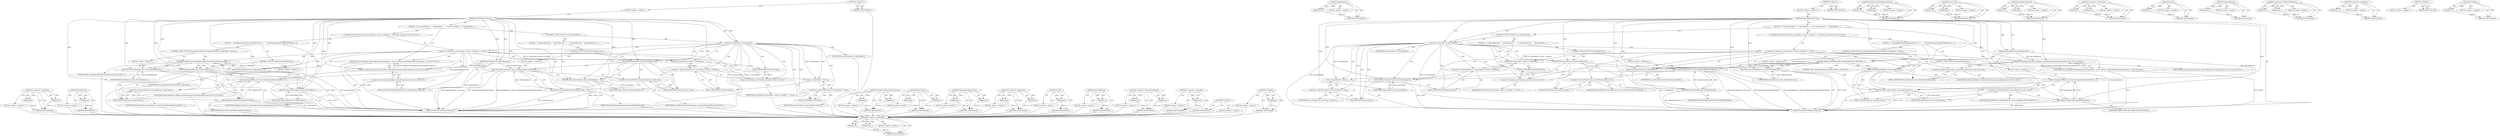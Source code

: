 digraph "visibility" {
vulnerable_103 [label=<(METHOD,&lt;operator&gt;.notEquals)>];
vulnerable_104 [label=<(PARAM,p1)>];
vulnerable_105 [label=<(PARAM,p2)>];
vulnerable_106 [label=<(BLOCK,&lt;empty&gt;,&lt;empty&gt;)>];
vulnerable_107 [label=<(METHOD_RETURN,ANY)>];
vulnerable_126 [label=<(METHOD,getAttribute)>];
vulnerable_127 [label=<(PARAM,p1)>];
vulnerable_128 [label=<(BLOCK,&lt;empty&gt;,&lt;empty&gt;)>];
vulnerable_129 [label=<(METHOD_RETURN,ANY)>];
vulnerable_6 [label=<(METHOD,&lt;global&gt;)<SUB>1</SUB>>];
vulnerable_7 [label=<(BLOCK,&lt;empty&gt;,&lt;empty&gt;)<SUB>1</SUB>>];
vulnerable_8 [label=<(METHOD,defaultObjectInclusion)<SUB>1</SUB>>];
vulnerable_9 [label=<(PARAM,IgnoredReasons* ignoredReasons)<SUB>2</SUB>>];
vulnerable_10 [label=<(BLOCK,{

  if (!m_layoutObject) {
    if (ignoredReas...,{

  if (!m_layoutObject) {
    if (ignoredReas...)<SUB>2</SUB>>];
vulnerable_11 [label=<(CONTROL_STRUCTURE,IF,if (!m_layoutObject))<SUB>4</SUB>>];
vulnerable_12 [label=<(&lt;operator&gt;.logicalNot,!m_layoutObject)<SUB>4</SUB>>];
vulnerable_13 [label=<(IDENTIFIER,m_layoutObject,!m_layoutObject)<SUB>4</SUB>>];
vulnerable_14 [label=<(BLOCK,{
    if (ignoredReasons)
      ignoredReasons-...,{
    if (ignoredReasons)
      ignoredReasons-...)<SUB>4</SUB>>];
vulnerable_15 [label=<(CONTROL_STRUCTURE,IF,if (ignoredReasons))<SUB>5</SUB>>];
vulnerable_16 [label=<(IDENTIFIER,ignoredReasons,if (ignoredReasons))<SUB>5</SUB>>];
vulnerable_17 [label=<(BLOCK,&lt;empty&gt;,&lt;empty&gt;)<SUB>6</SUB>>];
vulnerable_18 [label=<(push_back,ignoredReasons-&gt;push_back(IgnoredReason(AXNotRe...)<SUB>6</SUB>>];
vulnerable_19 [label=<(&lt;operator&gt;.indirectFieldAccess,ignoredReasons-&gt;push_back)<SUB>6</SUB>>];
vulnerable_20 [label=<(IDENTIFIER,ignoredReasons,ignoredReasons-&gt;push_back(IgnoredReason(AXNotRe...)<SUB>6</SUB>>];
vulnerable_21 [label=<(FIELD_IDENTIFIER,push_back,push_back)<SUB>6</SUB>>];
vulnerable_22 [label=<(IgnoredReason,IgnoredReason(AXNotRendered))<SUB>6</SUB>>];
vulnerable_23 [label=<(IDENTIFIER,AXNotRendered,IgnoredReason(AXNotRendered))<SUB>6</SUB>>];
vulnerable_24 [label=<(RETURN,return IgnoreObject;,return IgnoreObject;)<SUB>7</SUB>>];
vulnerable_25 [label=<(IDENTIFIER,IgnoreObject,return IgnoreObject;)<SUB>7</SUB>>];
vulnerable_26 [label="<(CONTROL_STRUCTURE,IF,if (m_layoutObject-&gt;style()-&gt;visibility() != EVisibility::kVisible))<SUB>10</SUB>>"];
vulnerable_27 [label=<(&lt;operator&gt;.notEquals,m_layoutObject-&gt;style()-&gt;visibility() != EVisib...)<SUB>10</SUB>>];
vulnerable_28 [label=<(visibility,m_layoutObject-&gt;style()-&gt;visibility())<SUB>10</SUB>>];
vulnerable_29 [label=<(&lt;operator&gt;.indirectFieldAccess,m_layoutObject-&gt;style()-&gt;visibility)<SUB>10</SUB>>];
vulnerable_30 [label=<(style,m_layoutObject-&gt;style())<SUB>10</SUB>>];
vulnerable_31 [label=<(&lt;operator&gt;.indirectFieldAccess,m_layoutObject-&gt;style)<SUB>10</SUB>>];
vulnerable_32 [label=<(IDENTIFIER,m_layoutObject,m_layoutObject-&gt;style())<SUB>10</SUB>>];
vulnerable_33 [label=<(FIELD_IDENTIFIER,style,style)<SUB>10</SUB>>];
vulnerable_34 [label=<(FIELD_IDENTIFIER,visibility,visibility)<SUB>10</SUB>>];
vulnerable_35 [label="<(&lt;operator&gt;.fieldAccess,EVisibility::kVisible)<SUB>10</SUB>>"];
vulnerable_36 [label=<(IDENTIFIER,EVisibility,m_layoutObject-&gt;style()-&gt;visibility() != EVisib...)<SUB>10</SUB>>];
vulnerable_37 [label=<(FIELD_IDENTIFIER,kVisible,kVisible)<SUB>10</SUB>>];
vulnerable_38 [label=<(BLOCK,{
    if (equalIgnoringCase(getAttribute(aria_h...,{
    if (equalIgnoringCase(getAttribute(aria_h...)<SUB>10</SUB>>];
vulnerable_39 [label=<(CONTROL_STRUCTURE,IF,if (equalIgnoringCase(getAttribute(aria_hiddenAttr), &quot;false&quot;)))<SUB>11</SUB>>];
vulnerable_40 [label=<(equalIgnoringCase,equalIgnoringCase(getAttribute(aria_hiddenAttr)...)<SUB>11</SUB>>];
vulnerable_41 [label=<(getAttribute,getAttribute(aria_hiddenAttr))<SUB>11</SUB>>];
vulnerable_42 [label=<(IDENTIFIER,aria_hiddenAttr,getAttribute(aria_hiddenAttr))<SUB>11</SUB>>];
vulnerable_43 [label=<(LITERAL,&quot;false&quot;,equalIgnoringCase(getAttribute(aria_hiddenAttr)...)<SUB>11</SUB>>];
vulnerable_44 [label=<(BLOCK,&lt;empty&gt;,&lt;empty&gt;)<SUB>12</SUB>>];
vulnerable_45 [label=<(RETURN,return DefaultBehavior;,return DefaultBehavior;)<SUB>12</SUB>>];
vulnerable_46 [label=<(IDENTIFIER,DefaultBehavior,return DefaultBehavior;)<SUB>12</SUB>>];
vulnerable_47 [label=<(CONTROL_STRUCTURE,IF,if (ignoredReasons))<SUB>14</SUB>>];
vulnerable_48 [label=<(IDENTIFIER,ignoredReasons,if (ignoredReasons))<SUB>14</SUB>>];
vulnerable_49 [label=<(BLOCK,&lt;empty&gt;,&lt;empty&gt;)<SUB>15</SUB>>];
vulnerable_50 [label=<(push_back,ignoredReasons-&gt;push_back(IgnoredReason(AXNotVi...)<SUB>15</SUB>>];
vulnerable_51 [label=<(&lt;operator&gt;.indirectFieldAccess,ignoredReasons-&gt;push_back)<SUB>15</SUB>>];
vulnerable_52 [label=<(IDENTIFIER,ignoredReasons,ignoredReasons-&gt;push_back(IgnoredReason(AXNotVi...)<SUB>15</SUB>>];
vulnerable_53 [label=<(FIELD_IDENTIFIER,push_back,push_back)<SUB>15</SUB>>];
vulnerable_54 [label=<(IgnoredReason,IgnoredReason(AXNotVisible))<SUB>15</SUB>>];
vulnerable_55 [label=<(IDENTIFIER,AXNotVisible,IgnoredReason(AXNotVisible))<SUB>15</SUB>>];
vulnerable_56 [label=<(RETURN,return IgnoreObject;,return IgnoreObject;)<SUB>16</SUB>>];
vulnerable_57 [label=<(IDENTIFIER,IgnoreObject,return IgnoreObject;)<SUB>16</SUB>>];
vulnerable_58 [label="<(RETURN,return AXObject::defaultObjectInclusion(ignored...,return AXObject::defaultObjectInclusion(ignored...)<SUB>19</SUB>>"];
vulnerable_59 [label="<(AXObject.defaultObjectInclusion,AXObject::defaultObjectInclusion(ignoredReasons))<SUB>19</SUB>>"];
vulnerable_60 [label="<(&lt;operator&gt;.fieldAccess,AXObject::defaultObjectInclusion)<SUB>19</SUB>>"];
vulnerable_61 [label="<(IDENTIFIER,AXObject,AXObject::defaultObjectInclusion(ignoredReasons))<SUB>19</SUB>>"];
vulnerable_62 [label=<(FIELD_IDENTIFIER,defaultObjectInclusion,defaultObjectInclusion)<SUB>19</SUB>>];
vulnerable_63 [label="<(IDENTIFIER,ignoredReasons,AXObject::defaultObjectInclusion(ignoredReasons))<SUB>19</SUB>>"];
vulnerable_64 [label=<(METHOD_RETURN,AXObjectInclusion)<SUB>1</SUB>>];
vulnerable_66 [label=<(METHOD_RETURN,ANY)<SUB>1</SUB>>];
vulnerable_130 [label=<(METHOD,AXObject.defaultObjectInclusion)>];
vulnerable_131 [label=<(PARAM,p1)>];
vulnerable_132 [label=<(PARAM,p2)>];
vulnerable_133 [label=<(BLOCK,&lt;empty&gt;,&lt;empty&gt;)>];
vulnerable_134 [label=<(METHOD_RETURN,ANY)>];
vulnerable_89 [label=<(METHOD,push_back)>];
vulnerable_90 [label=<(PARAM,p1)>];
vulnerable_91 [label=<(PARAM,p2)>];
vulnerable_92 [label=<(BLOCK,&lt;empty&gt;,&lt;empty&gt;)>];
vulnerable_93 [label=<(METHOD_RETURN,ANY)>];
vulnerable_121 [label=<(METHOD,equalIgnoringCase)>];
vulnerable_122 [label=<(PARAM,p1)>];
vulnerable_123 [label=<(PARAM,p2)>];
vulnerable_124 [label=<(BLOCK,&lt;empty&gt;,&lt;empty&gt;)>];
vulnerable_125 [label=<(METHOD_RETURN,ANY)>];
vulnerable_116 [label=<(METHOD,&lt;operator&gt;.fieldAccess)>];
vulnerable_117 [label=<(PARAM,p1)>];
vulnerable_118 [label=<(PARAM,p2)>];
vulnerable_119 [label=<(BLOCK,&lt;empty&gt;,&lt;empty&gt;)>];
vulnerable_120 [label=<(METHOD_RETURN,ANY)>];
vulnerable_112 [label=<(METHOD,style)>];
vulnerable_113 [label=<(PARAM,p1)>];
vulnerable_114 [label=<(BLOCK,&lt;empty&gt;,&lt;empty&gt;)>];
vulnerable_115 [label=<(METHOD_RETURN,ANY)>];
vulnerable_99 [label=<(METHOD,IgnoredReason)>];
vulnerable_100 [label=<(PARAM,p1)>];
vulnerable_101 [label=<(BLOCK,&lt;empty&gt;,&lt;empty&gt;)>];
vulnerable_102 [label=<(METHOD_RETURN,ANY)>];
vulnerable_94 [label=<(METHOD,&lt;operator&gt;.indirectFieldAccess)>];
vulnerable_95 [label=<(PARAM,p1)>];
vulnerable_96 [label=<(PARAM,p2)>];
vulnerable_97 [label=<(BLOCK,&lt;empty&gt;,&lt;empty&gt;)>];
vulnerable_98 [label=<(METHOD_RETURN,ANY)>];
vulnerable_85 [label=<(METHOD,&lt;operator&gt;.logicalNot)>];
vulnerable_86 [label=<(PARAM,p1)>];
vulnerable_87 [label=<(BLOCK,&lt;empty&gt;,&lt;empty&gt;)>];
vulnerable_88 [label=<(METHOD_RETURN,ANY)>];
vulnerable_79 [label=<(METHOD,&lt;global&gt;)<SUB>1</SUB>>];
vulnerable_80 [label=<(BLOCK,&lt;empty&gt;,&lt;empty&gt;)>];
vulnerable_81 [label=<(METHOD_RETURN,ANY)>];
vulnerable_108 [label=<(METHOD,visibility)>];
vulnerable_109 [label=<(PARAM,p1)>];
vulnerable_110 [label=<(BLOCK,&lt;empty&gt;,&lt;empty&gt;)>];
vulnerable_111 [label=<(METHOD_RETURN,ANY)>];
fixed_103 [label=<(METHOD,&lt;operator&gt;.notEquals)>];
fixed_104 [label=<(PARAM,p1)>];
fixed_105 [label=<(PARAM,p2)>];
fixed_106 [label=<(BLOCK,&lt;empty&gt;,&lt;empty&gt;)>];
fixed_107 [label=<(METHOD_RETURN,ANY)>];
fixed_126 [label=<(METHOD,getAttribute)>];
fixed_127 [label=<(PARAM,p1)>];
fixed_128 [label=<(BLOCK,&lt;empty&gt;,&lt;empty&gt;)>];
fixed_129 [label=<(METHOD_RETURN,ANY)>];
fixed_6 [label=<(METHOD,&lt;global&gt;)<SUB>1</SUB>>];
fixed_7 [label=<(BLOCK,&lt;empty&gt;,&lt;empty&gt;)<SUB>1</SUB>>];
fixed_8 [label=<(METHOD,defaultObjectInclusion)<SUB>1</SUB>>];
fixed_9 [label=<(PARAM,IgnoredReasons* ignoredReasons)<SUB>2</SUB>>];
fixed_10 [label=<(BLOCK,{

  if (!m_layoutObject) {
    if (ignoredReas...,{

  if (!m_layoutObject) {
    if (ignoredReas...)<SUB>2</SUB>>];
fixed_11 [label=<(CONTROL_STRUCTURE,IF,if (!m_layoutObject))<SUB>4</SUB>>];
fixed_12 [label=<(&lt;operator&gt;.logicalNot,!m_layoutObject)<SUB>4</SUB>>];
fixed_13 [label=<(IDENTIFIER,m_layoutObject,!m_layoutObject)<SUB>4</SUB>>];
fixed_14 [label=<(BLOCK,{
    if (ignoredReasons)
      ignoredReasons-...,{
    if (ignoredReasons)
      ignoredReasons-...)<SUB>4</SUB>>];
fixed_15 [label=<(CONTROL_STRUCTURE,IF,if (ignoredReasons))<SUB>5</SUB>>];
fixed_16 [label=<(IDENTIFIER,ignoredReasons,if (ignoredReasons))<SUB>5</SUB>>];
fixed_17 [label=<(BLOCK,&lt;empty&gt;,&lt;empty&gt;)<SUB>6</SUB>>];
fixed_18 [label=<(push_back,ignoredReasons-&gt;push_back(IgnoredReason(AXNotRe...)<SUB>6</SUB>>];
fixed_19 [label=<(&lt;operator&gt;.indirectFieldAccess,ignoredReasons-&gt;push_back)<SUB>6</SUB>>];
fixed_20 [label=<(IDENTIFIER,ignoredReasons,ignoredReasons-&gt;push_back(IgnoredReason(AXNotRe...)<SUB>6</SUB>>];
fixed_21 [label=<(FIELD_IDENTIFIER,push_back,push_back)<SUB>6</SUB>>];
fixed_22 [label=<(IgnoredReason,IgnoredReason(AXNotRendered))<SUB>6</SUB>>];
fixed_23 [label=<(IDENTIFIER,AXNotRendered,IgnoredReason(AXNotRendered))<SUB>6</SUB>>];
fixed_24 [label=<(RETURN,return IgnoreObject;,return IgnoreObject;)<SUB>7</SUB>>];
fixed_25 [label=<(IDENTIFIER,IgnoreObject,return IgnoreObject;)<SUB>7</SUB>>];
fixed_26 [label="<(CONTROL_STRUCTURE,IF,if (m_layoutObject-&gt;style()-&gt;visibility() != EVisibility::kVisible))<SUB>10</SUB>>"];
fixed_27 [label=<(&lt;operator&gt;.notEquals,m_layoutObject-&gt;style()-&gt;visibility() != EVisib...)<SUB>10</SUB>>];
fixed_28 [label=<(visibility,m_layoutObject-&gt;style()-&gt;visibility())<SUB>10</SUB>>];
fixed_29 [label=<(&lt;operator&gt;.indirectFieldAccess,m_layoutObject-&gt;style()-&gt;visibility)<SUB>10</SUB>>];
fixed_30 [label=<(style,m_layoutObject-&gt;style())<SUB>10</SUB>>];
fixed_31 [label=<(&lt;operator&gt;.indirectFieldAccess,m_layoutObject-&gt;style)<SUB>10</SUB>>];
fixed_32 [label=<(IDENTIFIER,m_layoutObject,m_layoutObject-&gt;style())<SUB>10</SUB>>];
fixed_33 [label=<(FIELD_IDENTIFIER,style,style)<SUB>10</SUB>>];
fixed_34 [label=<(FIELD_IDENTIFIER,visibility,visibility)<SUB>10</SUB>>];
fixed_35 [label="<(&lt;operator&gt;.fieldAccess,EVisibility::kVisible)<SUB>10</SUB>>"];
fixed_36 [label=<(IDENTIFIER,EVisibility,m_layoutObject-&gt;style()-&gt;visibility() != EVisib...)<SUB>10</SUB>>];
fixed_37 [label=<(FIELD_IDENTIFIER,kVisible,kVisible)<SUB>10</SUB>>];
fixed_38 [label=<(BLOCK,{
    if (equalIgnoringASCIICase(getAttribute(a...,{
    if (equalIgnoringASCIICase(getAttribute(a...)<SUB>10</SUB>>];
fixed_39 [label=<(CONTROL_STRUCTURE,IF,if (equalIgnoringASCIICase(getAttribute(aria_hiddenAttr), &quot;false&quot;)))<SUB>11</SUB>>];
fixed_40 [label=<(equalIgnoringASCIICase,equalIgnoringASCIICase(getAttribute(aria_hidden...)<SUB>11</SUB>>];
fixed_41 [label=<(getAttribute,getAttribute(aria_hiddenAttr))<SUB>11</SUB>>];
fixed_42 [label=<(IDENTIFIER,aria_hiddenAttr,getAttribute(aria_hiddenAttr))<SUB>11</SUB>>];
fixed_43 [label=<(LITERAL,&quot;false&quot;,equalIgnoringASCIICase(getAttribute(aria_hidden...)<SUB>11</SUB>>];
fixed_44 [label=<(BLOCK,&lt;empty&gt;,&lt;empty&gt;)<SUB>12</SUB>>];
fixed_45 [label=<(RETURN,return DefaultBehavior;,return DefaultBehavior;)<SUB>12</SUB>>];
fixed_46 [label=<(IDENTIFIER,DefaultBehavior,return DefaultBehavior;)<SUB>12</SUB>>];
fixed_47 [label=<(CONTROL_STRUCTURE,IF,if (ignoredReasons))<SUB>14</SUB>>];
fixed_48 [label=<(IDENTIFIER,ignoredReasons,if (ignoredReasons))<SUB>14</SUB>>];
fixed_49 [label=<(BLOCK,&lt;empty&gt;,&lt;empty&gt;)<SUB>15</SUB>>];
fixed_50 [label=<(push_back,ignoredReasons-&gt;push_back(IgnoredReason(AXNotVi...)<SUB>15</SUB>>];
fixed_51 [label=<(&lt;operator&gt;.indirectFieldAccess,ignoredReasons-&gt;push_back)<SUB>15</SUB>>];
fixed_52 [label=<(IDENTIFIER,ignoredReasons,ignoredReasons-&gt;push_back(IgnoredReason(AXNotVi...)<SUB>15</SUB>>];
fixed_53 [label=<(FIELD_IDENTIFIER,push_back,push_back)<SUB>15</SUB>>];
fixed_54 [label=<(IgnoredReason,IgnoredReason(AXNotVisible))<SUB>15</SUB>>];
fixed_55 [label=<(IDENTIFIER,AXNotVisible,IgnoredReason(AXNotVisible))<SUB>15</SUB>>];
fixed_56 [label=<(RETURN,return IgnoreObject;,return IgnoreObject;)<SUB>16</SUB>>];
fixed_57 [label=<(IDENTIFIER,IgnoreObject,return IgnoreObject;)<SUB>16</SUB>>];
fixed_58 [label="<(RETURN,return AXObject::defaultObjectInclusion(ignored...,return AXObject::defaultObjectInclusion(ignored...)<SUB>19</SUB>>"];
fixed_59 [label="<(AXObject.defaultObjectInclusion,AXObject::defaultObjectInclusion(ignoredReasons))<SUB>19</SUB>>"];
fixed_60 [label="<(&lt;operator&gt;.fieldAccess,AXObject::defaultObjectInclusion)<SUB>19</SUB>>"];
fixed_61 [label="<(IDENTIFIER,AXObject,AXObject::defaultObjectInclusion(ignoredReasons))<SUB>19</SUB>>"];
fixed_62 [label=<(FIELD_IDENTIFIER,defaultObjectInclusion,defaultObjectInclusion)<SUB>19</SUB>>];
fixed_63 [label="<(IDENTIFIER,ignoredReasons,AXObject::defaultObjectInclusion(ignoredReasons))<SUB>19</SUB>>"];
fixed_64 [label=<(METHOD_RETURN,AXObjectInclusion)<SUB>1</SUB>>];
fixed_66 [label=<(METHOD_RETURN,ANY)<SUB>1</SUB>>];
fixed_130 [label=<(METHOD,AXObject.defaultObjectInclusion)>];
fixed_131 [label=<(PARAM,p1)>];
fixed_132 [label=<(PARAM,p2)>];
fixed_133 [label=<(BLOCK,&lt;empty&gt;,&lt;empty&gt;)>];
fixed_134 [label=<(METHOD_RETURN,ANY)>];
fixed_89 [label=<(METHOD,push_back)>];
fixed_90 [label=<(PARAM,p1)>];
fixed_91 [label=<(PARAM,p2)>];
fixed_92 [label=<(BLOCK,&lt;empty&gt;,&lt;empty&gt;)>];
fixed_93 [label=<(METHOD_RETURN,ANY)>];
fixed_121 [label=<(METHOD,equalIgnoringASCIICase)>];
fixed_122 [label=<(PARAM,p1)>];
fixed_123 [label=<(PARAM,p2)>];
fixed_124 [label=<(BLOCK,&lt;empty&gt;,&lt;empty&gt;)>];
fixed_125 [label=<(METHOD_RETURN,ANY)>];
fixed_116 [label=<(METHOD,&lt;operator&gt;.fieldAccess)>];
fixed_117 [label=<(PARAM,p1)>];
fixed_118 [label=<(PARAM,p2)>];
fixed_119 [label=<(BLOCK,&lt;empty&gt;,&lt;empty&gt;)>];
fixed_120 [label=<(METHOD_RETURN,ANY)>];
fixed_112 [label=<(METHOD,style)>];
fixed_113 [label=<(PARAM,p1)>];
fixed_114 [label=<(BLOCK,&lt;empty&gt;,&lt;empty&gt;)>];
fixed_115 [label=<(METHOD_RETURN,ANY)>];
fixed_99 [label=<(METHOD,IgnoredReason)>];
fixed_100 [label=<(PARAM,p1)>];
fixed_101 [label=<(BLOCK,&lt;empty&gt;,&lt;empty&gt;)>];
fixed_102 [label=<(METHOD_RETURN,ANY)>];
fixed_94 [label=<(METHOD,&lt;operator&gt;.indirectFieldAccess)>];
fixed_95 [label=<(PARAM,p1)>];
fixed_96 [label=<(PARAM,p2)>];
fixed_97 [label=<(BLOCK,&lt;empty&gt;,&lt;empty&gt;)>];
fixed_98 [label=<(METHOD_RETURN,ANY)>];
fixed_85 [label=<(METHOD,&lt;operator&gt;.logicalNot)>];
fixed_86 [label=<(PARAM,p1)>];
fixed_87 [label=<(BLOCK,&lt;empty&gt;,&lt;empty&gt;)>];
fixed_88 [label=<(METHOD_RETURN,ANY)>];
fixed_79 [label=<(METHOD,&lt;global&gt;)<SUB>1</SUB>>];
fixed_80 [label=<(BLOCK,&lt;empty&gt;,&lt;empty&gt;)>];
fixed_81 [label=<(METHOD_RETURN,ANY)>];
fixed_108 [label=<(METHOD,visibility)>];
fixed_109 [label=<(PARAM,p1)>];
fixed_110 [label=<(BLOCK,&lt;empty&gt;,&lt;empty&gt;)>];
fixed_111 [label=<(METHOD_RETURN,ANY)>];
vulnerable_103 -> vulnerable_104  [key=0, label="AST: "];
vulnerable_103 -> vulnerable_104  [key=1, label="DDG: "];
vulnerable_103 -> vulnerable_106  [key=0, label="AST: "];
vulnerable_103 -> vulnerable_105  [key=0, label="AST: "];
vulnerable_103 -> vulnerable_105  [key=1, label="DDG: "];
vulnerable_103 -> vulnerable_107  [key=0, label="AST: "];
vulnerable_103 -> vulnerable_107  [key=1, label="CFG: "];
vulnerable_104 -> vulnerable_107  [key=0, label="DDG: p1"];
vulnerable_105 -> vulnerable_107  [key=0, label="DDG: p2"];
vulnerable_126 -> vulnerable_127  [key=0, label="AST: "];
vulnerable_126 -> vulnerable_127  [key=1, label="DDG: "];
vulnerable_126 -> vulnerable_128  [key=0, label="AST: "];
vulnerable_126 -> vulnerable_129  [key=0, label="AST: "];
vulnerable_126 -> vulnerable_129  [key=1, label="CFG: "];
vulnerable_127 -> vulnerable_129  [key=0, label="DDG: p1"];
vulnerable_6 -> vulnerable_7  [key=0, label="AST: "];
vulnerable_6 -> vulnerable_66  [key=0, label="AST: "];
vulnerable_6 -> vulnerable_66  [key=1, label="CFG: "];
vulnerable_7 -> vulnerable_8  [key=0, label="AST: "];
vulnerable_8 -> vulnerable_9  [key=0, label="AST: "];
vulnerable_8 -> vulnerable_9  [key=1, label="DDG: "];
vulnerable_8 -> vulnerable_10  [key=0, label="AST: "];
vulnerable_8 -> vulnerable_64  [key=0, label="AST: "];
vulnerable_8 -> vulnerable_12  [key=0, label="CFG: "];
vulnerable_8 -> vulnerable_12  [key=1, label="DDG: "];
vulnerable_8 -> vulnerable_24  [key=0, label="DDG: "];
vulnerable_8 -> vulnerable_56  [key=0, label="DDG: "];
vulnerable_8 -> vulnerable_59  [key=0, label="DDG: "];
vulnerable_8 -> vulnerable_16  [key=0, label="DDG: "];
vulnerable_8 -> vulnerable_25  [key=0, label="DDG: "];
vulnerable_8 -> vulnerable_48  [key=0, label="DDG: "];
vulnerable_8 -> vulnerable_57  [key=0, label="DDG: "];
vulnerable_8 -> vulnerable_40  [key=0, label="DDG: "];
vulnerable_8 -> vulnerable_45  [key=0, label="DDG: "];
vulnerable_8 -> vulnerable_41  [key=0, label="DDG: "];
vulnerable_8 -> vulnerable_46  [key=0, label="DDG: "];
vulnerable_8 -> vulnerable_22  [key=0, label="DDG: "];
vulnerable_8 -> vulnerable_54  [key=0, label="DDG: "];
vulnerable_9 -> vulnerable_64  [key=0, label="DDG: ignoredReasons"];
vulnerable_9 -> vulnerable_59  [key=0, label="DDG: ignoredReasons"];
vulnerable_9 -> vulnerable_18  [key=0, label="DDG: ignoredReasons"];
vulnerable_9 -> vulnerable_50  [key=0, label="DDG: ignoredReasons"];
vulnerable_10 -> vulnerable_11  [key=0, label="AST: "];
vulnerable_10 -> vulnerable_26  [key=0, label="AST: "];
vulnerable_10 -> vulnerable_58  [key=0, label="AST: "];
vulnerable_11 -> vulnerable_12  [key=0, label="AST: "];
vulnerable_11 -> vulnerable_14  [key=0, label="AST: "];
vulnerable_12 -> vulnerable_13  [key=0, label="AST: "];
vulnerable_12 -> vulnerable_16  [key=0, label="CFG: "];
vulnerable_12 -> vulnerable_16  [key=1, label="CDG: "];
vulnerable_12 -> vulnerable_33  [key=0, label="CFG: "];
vulnerable_12 -> vulnerable_33  [key=1, label="CDG: "];
vulnerable_12 -> vulnerable_64  [key=0, label="DDG: m_layoutObject"];
vulnerable_12 -> vulnerable_64  [key=1, label="DDG: !m_layoutObject"];
vulnerable_12 -> vulnerable_30  [key=0, label="DDG: m_layoutObject"];
vulnerable_12 -> vulnerable_30  [key=1, label="CDG: "];
vulnerable_12 -> vulnerable_24  [key=0, label="CDG: "];
vulnerable_12 -> vulnerable_34  [key=0, label="CDG: "];
vulnerable_12 -> vulnerable_28  [key=0, label="CDG: "];
vulnerable_12 -> vulnerable_37  [key=0, label="CDG: "];
vulnerable_12 -> vulnerable_27  [key=0, label="CDG: "];
vulnerable_12 -> vulnerable_29  [key=0, label="CDG: "];
vulnerable_12 -> vulnerable_35  [key=0, label="CDG: "];
vulnerable_12 -> vulnerable_31  [key=0, label="CDG: "];
vulnerable_14 -> vulnerable_15  [key=0, label="AST: "];
vulnerable_14 -> vulnerable_24  [key=0, label="AST: "];
vulnerable_15 -> vulnerable_16  [key=0, label="AST: "];
vulnerable_15 -> vulnerable_17  [key=0, label="AST: "];
vulnerable_16 -> vulnerable_21  [key=0, label="CFG: "];
vulnerable_16 -> vulnerable_21  [key=1, label="CDG: "];
vulnerable_16 -> vulnerable_24  [key=0, label="CFG: "];
vulnerable_16 -> vulnerable_19  [key=0, label="CDG: "];
vulnerable_16 -> vulnerable_22  [key=0, label="CDG: "];
vulnerable_16 -> vulnerable_18  [key=0, label="CDG: "];
vulnerable_17 -> vulnerable_18  [key=0, label="AST: "];
vulnerable_18 -> vulnerable_19  [key=0, label="AST: "];
vulnerable_18 -> vulnerable_22  [key=0, label="AST: "];
vulnerable_18 -> vulnerable_24  [key=0, label="CFG: "];
vulnerable_18 -> vulnerable_64  [key=0, label="DDG: ignoredReasons-&gt;push_back"];
vulnerable_18 -> vulnerable_64  [key=1, label="DDG: IgnoredReason(AXNotRendered)"];
vulnerable_18 -> vulnerable_64  [key=2, label="DDG: ignoredReasons-&gt;push_back(IgnoredReason(AXNotRendered))"];
vulnerable_19 -> vulnerable_20  [key=0, label="AST: "];
vulnerable_19 -> vulnerable_21  [key=0, label="AST: "];
vulnerable_19 -> vulnerable_22  [key=0, label="CFG: "];
vulnerable_21 -> vulnerable_19  [key=0, label="CFG: "];
vulnerable_22 -> vulnerable_23  [key=0, label="AST: "];
vulnerable_22 -> vulnerable_18  [key=0, label="CFG: "];
vulnerable_22 -> vulnerable_18  [key=1, label="DDG: AXNotRendered"];
vulnerable_22 -> vulnerable_64  [key=0, label="DDG: AXNotRendered"];
vulnerable_24 -> vulnerable_25  [key=0, label="AST: "];
vulnerable_24 -> vulnerable_64  [key=0, label="CFG: "];
vulnerable_24 -> vulnerable_64  [key=1, label="DDG: &lt;RET&gt;"];
vulnerable_25 -> vulnerable_24  [key=0, label="DDG: IgnoreObject"];
vulnerable_26 -> vulnerable_27  [key=0, label="AST: "];
vulnerable_26 -> vulnerable_38  [key=0, label="AST: "];
vulnerable_27 -> vulnerable_28  [key=0, label="AST: "];
vulnerable_27 -> vulnerable_35  [key=0, label="AST: "];
vulnerable_27 -> vulnerable_41  [key=0, label="CFG: "];
vulnerable_27 -> vulnerable_41  [key=1, label="CDG: "];
vulnerable_27 -> vulnerable_62  [key=0, label="CFG: "];
vulnerable_27 -> vulnerable_62  [key=1, label="CDG: "];
vulnerable_27 -> vulnerable_58  [key=0, label="CDG: "];
vulnerable_27 -> vulnerable_60  [key=0, label="CDG: "];
vulnerable_27 -> vulnerable_40  [key=0, label="CDG: "];
vulnerable_27 -> vulnerable_59  [key=0, label="CDG: "];
vulnerable_28 -> vulnerable_29  [key=0, label="AST: "];
vulnerable_28 -> vulnerable_37  [key=0, label="CFG: "];
vulnerable_28 -> vulnerable_27  [key=0, label="DDG: m_layoutObject-&gt;style()-&gt;visibility"];
vulnerable_29 -> vulnerable_30  [key=0, label="AST: "];
vulnerable_29 -> vulnerable_34  [key=0, label="AST: "];
vulnerable_29 -> vulnerable_28  [key=0, label="CFG: "];
vulnerable_30 -> vulnerable_31  [key=0, label="AST: "];
vulnerable_30 -> vulnerable_34  [key=0, label="CFG: "];
vulnerable_31 -> vulnerable_32  [key=0, label="AST: "];
vulnerable_31 -> vulnerable_33  [key=0, label="AST: "];
vulnerable_31 -> vulnerable_30  [key=0, label="CFG: "];
vulnerable_33 -> vulnerable_31  [key=0, label="CFG: "];
vulnerable_34 -> vulnerable_29  [key=0, label="CFG: "];
vulnerable_35 -> vulnerable_36  [key=0, label="AST: "];
vulnerable_35 -> vulnerable_37  [key=0, label="AST: "];
vulnerable_35 -> vulnerable_27  [key=0, label="CFG: "];
vulnerable_37 -> vulnerable_35  [key=0, label="CFG: "];
vulnerable_38 -> vulnerable_39  [key=0, label="AST: "];
vulnerable_38 -> vulnerable_47  [key=0, label="AST: "];
vulnerable_38 -> vulnerable_56  [key=0, label="AST: "];
vulnerable_39 -> vulnerable_40  [key=0, label="AST: "];
vulnerable_39 -> vulnerable_44  [key=0, label="AST: "];
vulnerable_40 -> vulnerable_41  [key=0, label="AST: "];
vulnerable_40 -> vulnerable_43  [key=0, label="AST: "];
vulnerable_40 -> vulnerable_48  [key=0, label="CFG: "];
vulnerable_40 -> vulnerable_48  [key=1, label="CDG: "];
vulnerable_40 -> vulnerable_45  [key=0, label="CFG: "];
vulnerable_40 -> vulnerable_45  [key=1, label="CDG: "];
vulnerable_40 -> vulnerable_56  [key=0, label="CDG: "];
vulnerable_41 -> vulnerable_42  [key=0, label="AST: "];
vulnerable_41 -> vulnerable_40  [key=0, label="CFG: "];
vulnerable_41 -> vulnerable_40  [key=1, label="DDG: aria_hiddenAttr"];
vulnerable_41 -> vulnerable_64  [key=0, label="DDG: aria_hiddenAttr"];
vulnerable_44 -> vulnerable_45  [key=0, label="AST: "];
vulnerable_45 -> vulnerable_46  [key=0, label="AST: "];
vulnerable_45 -> vulnerable_64  [key=0, label="CFG: "];
vulnerable_45 -> vulnerable_64  [key=1, label="DDG: &lt;RET&gt;"];
vulnerable_46 -> vulnerable_45  [key=0, label="DDG: DefaultBehavior"];
vulnerable_47 -> vulnerable_48  [key=0, label="AST: "];
vulnerable_47 -> vulnerable_49  [key=0, label="AST: "];
vulnerable_48 -> vulnerable_53  [key=0, label="CFG: "];
vulnerable_48 -> vulnerable_53  [key=1, label="CDG: "];
vulnerable_48 -> vulnerable_56  [key=0, label="CFG: "];
vulnerable_48 -> vulnerable_51  [key=0, label="CDG: "];
vulnerable_48 -> vulnerable_50  [key=0, label="CDG: "];
vulnerable_48 -> vulnerable_54  [key=0, label="CDG: "];
vulnerable_49 -> vulnerable_50  [key=0, label="AST: "];
vulnerable_50 -> vulnerable_51  [key=0, label="AST: "];
vulnerable_50 -> vulnerable_54  [key=0, label="AST: "];
vulnerable_50 -> vulnerable_56  [key=0, label="CFG: "];
vulnerable_51 -> vulnerable_52  [key=0, label="AST: "];
vulnerable_51 -> vulnerable_53  [key=0, label="AST: "];
vulnerable_51 -> vulnerable_54  [key=0, label="CFG: "];
vulnerable_53 -> vulnerable_51  [key=0, label="CFG: "];
vulnerable_54 -> vulnerable_55  [key=0, label="AST: "];
vulnerable_54 -> vulnerable_50  [key=0, label="CFG: "];
vulnerable_54 -> vulnerable_50  [key=1, label="DDG: AXNotVisible"];
vulnerable_54 -> vulnerable_64  [key=0, label="DDG: AXNotVisible"];
vulnerable_56 -> vulnerable_57  [key=0, label="AST: "];
vulnerable_56 -> vulnerable_64  [key=0, label="CFG: "];
vulnerable_56 -> vulnerable_64  [key=1, label="DDG: &lt;RET&gt;"];
vulnerable_57 -> vulnerable_56  [key=0, label="DDG: IgnoreObject"];
vulnerable_58 -> vulnerable_59  [key=0, label="AST: "];
vulnerable_58 -> vulnerable_64  [key=0, label="CFG: "];
vulnerable_58 -> vulnerable_64  [key=1, label="DDG: &lt;RET&gt;"];
vulnerable_59 -> vulnerable_60  [key=0, label="AST: "];
vulnerable_59 -> vulnerable_63  [key=0, label="AST: "];
vulnerable_59 -> vulnerable_58  [key=0, label="CFG: "];
vulnerable_59 -> vulnerable_58  [key=1, label="DDG: AXObject::defaultObjectInclusion(ignoredReasons)"];
vulnerable_60 -> vulnerable_61  [key=0, label="AST: "];
vulnerable_60 -> vulnerable_62  [key=0, label="AST: "];
vulnerable_60 -> vulnerable_59  [key=0, label="CFG: "];
vulnerable_62 -> vulnerable_60  [key=0, label="CFG: "];
vulnerable_130 -> vulnerable_131  [key=0, label="AST: "];
vulnerable_130 -> vulnerable_131  [key=1, label="DDG: "];
vulnerable_130 -> vulnerable_133  [key=0, label="AST: "];
vulnerable_130 -> vulnerable_132  [key=0, label="AST: "];
vulnerable_130 -> vulnerable_132  [key=1, label="DDG: "];
vulnerable_130 -> vulnerable_134  [key=0, label="AST: "];
vulnerable_130 -> vulnerable_134  [key=1, label="CFG: "];
vulnerable_131 -> vulnerable_134  [key=0, label="DDG: p1"];
vulnerable_132 -> vulnerable_134  [key=0, label="DDG: p2"];
vulnerable_89 -> vulnerable_90  [key=0, label="AST: "];
vulnerable_89 -> vulnerable_90  [key=1, label="DDG: "];
vulnerable_89 -> vulnerable_92  [key=0, label="AST: "];
vulnerable_89 -> vulnerable_91  [key=0, label="AST: "];
vulnerable_89 -> vulnerable_91  [key=1, label="DDG: "];
vulnerable_89 -> vulnerable_93  [key=0, label="AST: "];
vulnerable_89 -> vulnerable_93  [key=1, label="CFG: "];
vulnerable_90 -> vulnerable_93  [key=0, label="DDG: p1"];
vulnerable_91 -> vulnerable_93  [key=0, label="DDG: p2"];
vulnerable_121 -> vulnerable_122  [key=0, label="AST: "];
vulnerable_121 -> vulnerable_122  [key=1, label="DDG: "];
vulnerable_121 -> vulnerable_124  [key=0, label="AST: "];
vulnerable_121 -> vulnerable_123  [key=0, label="AST: "];
vulnerable_121 -> vulnerable_123  [key=1, label="DDG: "];
vulnerable_121 -> vulnerable_125  [key=0, label="AST: "];
vulnerable_121 -> vulnerable_125  [key=1, label="CFG: "];
vulnerable_122 -> vulnerable_125  [key=0, label="DDG: p1"];
vulnerable_123 -> vulnerable_125  [key=0, label="DDG: p2"];
vulnerable_116 -> vulnerable_117  [key=0, label="AST: "];
vulnerable_116 -> vulnerable_117  [key=1, label="DDG: "];
vulnerable_116 -> vulnerable_119  [key=0, label="AST: "];
vulnerable_116 -> vulnerable_118  [key=0, label="AST: "];
vulnerable_116 -> vulnerable_118  [key=1, label="DDG: "];
vulnerable_116 -> vulnerable_120  [key=0, label="AST: "];
vulnerable_116 -> vulnerable_120  [key=1, label="CFG: "];
vulnerable_117 -> vulnerable_120  [key=0, label="DDG: p1"];
vulnerable_118 -> vulnerable_120  [key=0, label="DDG: p2"];
vulnerable_112 -> vulnerable_113  [key=0, label="AST: "];
vulnerable_112 -> vulnerable_113  [key=1, label="DDG: "];
vulnerable_112 -> vulnerable_114  [key=0, label="AST: "];
vulnerable_112 -> vulnerable_115  [key=0, label="AST: "];
vulnerable_112 -> vulnerable_115  [key=1, label="CFG: "];
vulnerable_113 -> vulnerable_115  [key=0, label="DDG: p1"];
vulnerable_99 -> vulnerable_100  [key=0, label="AST: "];
vulnerable_99 -> vulnerable_100  [key=1, label="DDG: "];
vulnerable_99 -> vulnerable_101  [key=0, label="AST: "];
vulnerable_99 -> vulnerable_102  [key=0, label="AST: "];
vulnerable_99 -> vulnerable_102  [key=1, label="CFG: "];
vulnerable_100 -> vulnerable_102  [key=0, label="DDG: p1"];
vulnerable_94 -> vulnerable_95  [key=0, label="AST: "];
vulnerable_94 -> vulnerable_95  [key=1, label="DDG: "];
vulnerable_94 -> vulnerable_97  [key=0, label="AST: "];
vulnerable_94 -> vulnerable_96  [key=0, label="AST: "];
vulnerable_94 -> vulnerable_96  [key=1, label="DDG: "];
vulnerable_94 -> vulnerable_98  [key=0, label="AST: "];
vulnerable_94 -> vulnerable_98  [key=1, label="CFG: "];
vulnerable_95 -> vulnerable_98  [key=0, label="DDG: p1"];
vulnerable_96 -> vulnerable_98  [key=0, label="DDG: p2"];
vulnerable_85 -> vulnerable_86  [key=0, label="AST: "];
vulnerable_85 -> vulnerable_86  [key=1, label="DDG: "];
vulnerable_85 -> vulnerable_87  [key=0, label="AST: "];
vulnerable_85 -> vulnerable_88  [key=0, label="AST: "];
vulnerable_85 -> vulnerable_88  [key=1, label="CFG: "];
vulnerable_86 -> vulnerable_88  [key=0, label="DDG: p1"];
vulnerable_79 -> vulnerable_80  [key=0, label="AST: "];
vulnerable_79 -> vulnerable_81  [key=0, label="AST: "];
vulnerable_79 -> vulnerable_81  [key=1, label="CFG: "];
vulnerable_108 -> vulnerable_109  [key=0, label="AST: "];
vulnerable_108 -> vulnerable_109  [key=1, label="DDG: "];
vulnerable_108 -> vulnerable_110  [key=0, label="AST: "];
vulnerable_108 -> vulnerable_111  [key=0, label="AST: "];
vulnerable_108 -> vulnerable_111  [key=1, label="CFG: "];
vulnerable_109 -> vulnerable_111  [key=0, label="DDG: p1"];
fixed_103 -> fixed_104  [key=0, label="AST: "];
fixed_103 -> fixed_104  [key=1, label="DDG: "];
fixed_103 -> fixed_106  [key=0, label="AST: "];
fixed_103 -> fixed_105  [key=0, label="AST: "];
fixed_103 -> fixed_105  [key=1, label="DDG: "];
fixed_103 -> fixed_107  [key=0, label="AST: "];
fixed_103 -> fixed_107  [key=1, label="CFG: "];
fixed_104 -> fixed_107  [key=0, label="DDG: p1"];
fixed_105 -> fixed_107  [key=0, label="DDG: p2"];
fixed_106 -> vulnerable_103  [key=0];
fixed_107 -> vulnerable_103  [key=0];
fixed_126 -> fixed_127  [key=0, label="AST: "];
fixed_126 -> fixed_127  [key=1, label="DDG: "];
fixed_126 -> fixed_128  [key=0, label="AST: "];
fixed_126 -> fixed_129  [key=0, label="AST: "];
fixed_126 -> fixed_129  [key=1, label="CFG: "];
fixed_127 -> fixed_129  [key=0, label="DDG: p1"];
fixed_128 -> vulnerable_103  [key=0];
fixed_129 -> vulnerable_103  [key=0];
fixed_6 -> fixed_7  [key=0, label="AST: "];
fixed_6 -> fixed_66  [key=0, label="AST: "];
fixed_6 -> fixed_66  [key=1, label="CFG: "];
fixed_7 -> fixed_8  [key=0, label="AST: "];
fixed_8 -> fixed_9  [key=0, label="AST: "];
fixed_8 -> fixed_9  [key=1, label="DDG: "];
fixed_8 -> fixed_10  [key=0, label="AST: "];
fixed_8 -> fixed_64  [key=0, label="AST: "];
fixed_8 -> fixed_12  [key=0, label="CFG: "];
fixed_8 -> fixed_12  [key=1, label="DDG: "];
fixed_8 -> fixed_24  [key=0, label="DDG: "];
fixed_8 -> fixed_56  [key=0, label="DDG: "];
fixed_8 -> fixed_59  [key=0, label="DDG: "];
fixed_8 -> fixed_16  [key=0, label="DDG: "];
fixed_8 -> fixed_25  [key=0, label="DDG: "];
fixed_8 -> fixed_48  [key=0, label="DDG: "];
fixed_8 -> fixed_57  [key=0, label="DDG: "];
fixed_8 -> fixed_40  [key=0, label="DDG: "];
fixed_8 -> fixed_45  [key=0, label="DDG: "];
fixed_8 -> fixed_41  [key=0, label="DDG: "];
fixed_8 -> fixed_46  [key=0, label="DDG: "];
fixed_8 -> fixed_22  [key=0, label="DDG: "];
fixed_8 -> fixed_54  [key=0, label="DDG: "];
fixed_9 -> fixed_64  [key=0, label="DDG: ignoredReasons"];
fixed_9 -> fixed_59  [key=0, label="DDG: ignoredReasons"];
fixed_9 -> fixed_18  [key=0, label="DDG: ignoredReasons"];
fixed_9 -> fixed_50  [key=0, label="DDG: ignoredReasons"];
fixed_10 -> fixed_11  [key=0, label="AST: "];
fixed_10 -> fixed_26  [key=0, label="AST: "];
fixed_10 -> fixed_58  [key=0, label="AST: "];
fixed_11 -> fixed_12  [key=0, label="AST: "];
fixed_11 -> fixed_14  [key=0, label="AST: "];
fixed_12 -> fixed_13  [key=0, label="AST: "];
fixed_12 -> fixed_16  [key=0, label="CFG: "];
fixed_12 -> fixed_16  [key=1, label="CDG: "];
fixed_12 -> fixed_33  [key=0, label="CFG: "];
fixed_12 -> fixed_33  [key=1, label="CDG: "];
fixed_12 -> fixed_64  [key=0, label="DDG: m_layoutObject"];
fixed_12 -> fixed_64  [key=1, label="DDG: !m_layoutObject"];
fixed_12 -> fixed_30  [key=0, label="DDG: m_layoutObject"];
fixed_12 -> fixed_30  [key=1, label="CDG: "];
fixed_12 -> fixed_24  [key=0, label="CDG: "];
fixed_12 -> fixed_34  [key=0, label="CDG: "];
fixed_12 -> fixed_28  [key=0, label="CDG: "];
fixed_12 -> fixed_37  [key=0, label="CDG: "];
fixed_12 -> fixed_27  [key=0, label="CDG: "];
fixed_12 -> fixed_29  [key=0, label="CDG: "];
fixed_12 -> fixed_35  [key=0, label="CDG: "];
fixed_12 -> fixed_31  [key=0, label="CDG: "];
fixed_13 -> vulnerable_103  [key=0];
fixed_14 -> fixed_15  [key=0, label="AST: "];
fixed_14 -> fixed_24  [key=0, label="AST: "];
fixed_15 -> fixed_16  [key=0, label="AST: "];
fixed_15 -> fixed_17  [key=0, label="AST: "];
fixed_16 -> fixed_21  [key=0, label="CFG: "];
fixed_16 -> fixed_21  [key=1, label="CDG: "];
fixed_16 -> fixed_24  [key=0, label="CFG: "];
fixed_16 -> fixed_19  [key=0, label="CDG: "];
fixed_16 -> fixed_22  [key=0, label="CDG: "];
fixed_16 -> fixed_18  [key=0, label="CDG: "];
fixed_17 -> fixed_18  [key=0, label="AST: "];
fixed_18 -> fixed_19  [key=0, label="AST: "];
fixed_18 -> fixed_22  [key=0, label="AST: "];
fixed_18 -> fixed_24  [key=0, label="CFG: "];
fixed_18 -> fixed_64  [key=0, label="DDG: ignoredReasons-&gt;push_back"];
fixed_18 -> fixed_64  [key=1, label="DDG: IgnoredReason(AXNotRendered)"];
fixed_18 -> fixed_64  [key=2, label="DDG: ignoredReasons-&gt;push_back(IgnoredReason(AXNotRendered))"];
fixed_19 -> fixed_20  [key=0, label="AST: "];
fixed_19 -> fixed_21  [key=0, label="AST: "];
fixed_19 -> fixed_22  [key=0, label="CFG: "];
fixed_20 -> vulnerable_103  [key=0];
fixed_21 -> fixed_19  [key=0, label="CFG: "];
fixed_22 -> fixed_23  [key=0, label="AST: "];
fixed_22 -> fixed_18  [key=0, label="CFG: "];
fixed_22 -> fixed_18  [key=1, label="DDG: AXNotRendered"];
fixed_22 -> fixed_64  [key=0, label="DDG: AXNotRendered"];
fixed_23 -> vulnerable_103  [key=0];
fixed_24 -> fixed_25  [key=0, label="AST: "];
fixed_24 -> fixed_64  [key=0, label="CFG: "];
fixed_24 -> fixed_64  [key=1, label="DDG: &lt;RET&gt;"];
fixed_25 -> fixed_24  [key=0, label="DDG: IgnoreObject"];
fixed_26 -> fixed_27  [key=0, label="AST: "];
fixed_26 -> fixed_38  [key=0, label="AST: "];
fixed_27 -> fixed_28  [key=0, label="AST: "];
fixed_27 -> fixed_35  [key=0, label="AST: "];
fixed_27 -> fixed_41  [key=0, label="CFG: "];
fixed_27 -> fixed_41  [key=1, label="CDG: "];
fixed_27 -> fixed_62  [key=0, label="CFG: "];
fixed_27 -> fixed_62  [key=1, label="CDG: "];
fixed_27 -> fixed_58  [key=0, label="CDG: "];
fixed_27 -> fixed_60  [key=0, label="CDG: "];
fixed_27 -> fixed_40  [key=0, label="CDG: "];
fixed_27 -> fixed_59  [key=0, label="CDG: "];
fixed_28 -> fixed_29  [key=0, label="AST: "];
fixed_28 -> fixed_37  [key=0, label="CFG: "];
fixed_28 -> fixed_27  [key=0, label="DDG: m_layoutObject-&gt;style()-&gt;visibility"];
fixed_29 -> fixed_30  [key=0, label="AST: "];
fixed_29 -> fixed_34  [key=0, label="AST: "];
fixed_29 -> fixed_28  [key=0, label="CFG: "];
fixed_30 -> fixed_31  [key=0, label="AST: "];
fixed_30 -> fixed_34  [key=0, label="CFG: "];
fixed_31 -> fixed_32  [key=0, label="AST: "];
fixed_31 -> fixed_33  [key=0, label="AST: "];
fixed_31 -> fixed_30  [key=0, label="CFG: "];
fixed_32 -> vulnerable_103  [key=0];
fixed_33 -> fixed_31  [key=0, label="CFG: "];
fixed_34 -> fixed_29  [key=0, label="CFG: "];
fixed_35 -> fixed_36  [key=0, label="AST: "];
fixed_35 -> fixed_37  [key=0, label="AST: "];
fixed_35 -> fixed_27  [key=0, label="CFG: "];
fixed_36 -> vulnerable_103  [key=0];
fixed_37 -> fixed_35  [key=0, label="CFG: "];
fixed_38 -> fixed_39  [key=0, label="AST: "];
fixed_38 -> fixed_47  [key=0, label="AST: "];
fixed_38 -> fixed_56  [key=0, label="AST: "];
fixed_39 -> fixed_40  [key=0, label="AST: "];
fixed_39 -> fixed_44  [key=0, label="AST: "];
fixed_40 -> fixed_41  [key=0, label="AST: "];
fixed_40 -> fixed_43  [key=0, label="AST: "];
fixed_40 -> fixed_48  [key=0, label="CFG: "];
fixed_40 -> fixed_48  [key=1, label="CDG: "];
fixed_40 -> fixed_45  [key=0, label="CFG: "];
fixed_40 -> fixed_45  [key=1, label="CDG: "];
fixed_40 -> fixed_56  [key=0, label="CDG: "];
fixed_41 -> fixed_42  [key=0, label="AST: "];
fixed_41 -> fixed_40  [key=0, label="CFG: "];
fixed_41 -> fixed_40  [key=1, label="DDG: aria_hiddenAttr"];
fixed_41 -> fixed_64  [key=0, label="DDG: aria_hiddenAttr"];
fixed_42 -> vulnerable_103  [key=0];
fixed_43 -> vulnerable_103  [key=0];
fixed_44 -> fixed_45  [key=0, label="AST: "];
fixed_45 -> fixed_46  [key=0, label="AST: "];
fixed_45 -> fixed_64  [key=0, label="CFG: "];
fixed_45 -> fixed_64  [key=1, label="DDG: &lt;RET&gt;"];
fixed_46 -> fixed_45  [key=0, label="DDG: DefaultBehavior"];
fixed_47 -> fixed_48  [key=0, label="AST: "];
fixed_47 -> fixed_49  [key=0, label="AST: "];
fixed_48 -> fixed_53  [key=0, label="CFG: "];
fixed_48 -> fixed_53  [key=1, label="CDG: "];
fixed_48 -> fixed_56  [key=0, label="CFG: "];
fixed_48 -> fixed_51  [key=0, label="CDG: "];
fixed_48 -> fixed_50  [key=0, label="CDG: "];
fixed_48 -> fixed_54  [key=0, label="CDG: "];
fixed_49 -> fixed_50  [key=0, label="AST: "];
fixed_50 -> fixed_51  [key=0, label="AST: "];
fixed_50 -> fixed_54  [key=0, label="AST: "];
fixed_50 -> fixed_56  [key=0, label="CFG: "];
fixed_51 -> fixed_52  [key=0, label="AST: "];
fixed_51 -> fixed_53  [key=0, label="AST: "];
fixed_51 -> fixed_54  [key=0, label="CFG: "];
fixed_52 -> vulnerable_103  [key=0];
fixed_53 -> fixed_51  [key=0, label="CFG: "];
fixed_54 -> fixed_55  [key=0, label="AST: "];
fixed_54 -> fixed_50  [key=0, label="CFG: "];
fixed_54 -> fixed_50  [key=1, label="DDG: AXNotVisible"];
fixed_54 -> fixed_64  [key=0, label="DDG: AXNotVisible"];
fixed_55 -> vulnerable_103  [key=0];
fixed_56 -> fixed_57  [key=0, label="AST: "];
fixed_56 -> fixed_64  [key=0, label="CFG: "];
fixed_56 -> fixed_64  [key=1, label="DDG: &lt;RET&gt;"];
fixed_57 -> fixed_56  [key=0, label="DDG: IgnoreObject"];
fixed_58 -> fixed_59  [key=0, label="AST: "];
fixed_58 -> fixed_64  [key=0, label="CFG: "];
fixed_58 -> fixed_64  [key=1, label="DDG: &lt;RET&gt;"];
fixed_59 -> fixed_60  [key=0, label="AST: "];
fixed_59 -> fixed_63  [key=0, label="AST: "];
fixed_59 -> fixed_58  [key=0, label="CFG: "];
fixed_59 -> fixed_58  [key=1, label="DDG: AXObject::defaultObjectInclusion(ignoredReasons)"];
fixed_60 -> fixed_61  [key=0, label="AST: "];
fixed_60 -> fixed_62  [key=0, label="AST: "];
fixed_60 -> fixed_59  [key=0, label="CFG: "];
fixed_61 -> vulnerable_103  [key=0];
fixed_62 -> fixed_60  [key=0, label="CFG: "];
fixed_63 -> vulnerable_103  [key=0];
fixed_64 -> vulnerable_103  [key=0];
fixed_66 -> vulnerable_103  [key=0];
fixed_130 -> fixed_131  [key=0, label="AST: "];
fixed_130 -> fixed_131  [key=1, label="DDG: "];
fixed_130 -> fixed_133  [key=0, label="AST: "];
fixed_130 -> fixed_132  [key=0, label="AST: "];
fixed_130 -> fixed_132  [key=1, label="DDG: "];
fixed_130 -> fixed_134  [key=0, label="AST: "];
fixed_130 -> fixed_134  [key=1, label="CFG: "];
fixed_131 -> fixed_134  [key=0, label="DDG: p1"];
fixed_132 -> fixed_134  [key=0, label="DDG: p2"];
fixed_133 -> vulnerable_103  [key=0];
fixed_134 -> vulnerable_103  [key=0];
fixed_89 -> fixed_90  [key=0, label="AST: "];
fixed_89 -> fixed_90  [key=1, label="DDG: "];
fixed_89 -> fixed_92  [key=0, label="AST: "];
fixed_89 -> fixed_91  [key=0, label="AST: "];
fixed_89 -> fixed_91  [key=1, label="DDG: "];
fixed_89 -> fixed_93  [key=0, label="AST: "];
fixed_89 -> fixed_93  [key=1, label="CFG: "];
fixed_90 -> fixed_93  [key=0, label="DDG: p1"];
fixed_91 -> fixed_93  [key=0, label="DDG: p2"];
fixed_92 -> vulnerable_103  [key=0];
fixed_93 -> vulnerable_103  [key=0];
fixed_121 -> fixed_122  [key=0, label="AST: "];
fixed_121 -> fixed_122  [key=1, label="DDG: "];
fixed_121 -> fixed_124  [key=0, label="AST: "];
fixed_121 -> fixed_123  [key=0, label="AST: "];
fixed_121 -> fixed_123  [key=1, label="DDG: "];
fixed_121 -> fixed_125  [key=0, label="AST: "];
fixed_121 -> fixed_125  [key=1, label="CFG: "];
fixed_122 -> fixed_125  [key=0, label="DDG: p1"];
fixed_123 -> fixed_125  [key=0, label="DDG: p2"];
fixed_124 -> vulnerable_103  [key=0];
fixed_125 -> vulnerable_103  [key=0];
fixed_116 -> fixed_117  [key=0, label="AST: "];
fixed_116 -> fixed_117  [key=1, label="DDG: "];
fixed_116 -> fixed_119  [key=0, label="AST: "];
fixed_116 -> fixed_118  [key=0, label="AST: "];
fixed_116 -> fixed_118  [key=1, label="DDG: "];
fixed_116 -> fixed_120  [key=0, label="AST: "];
fixed_116 -> fixed_120  [key=1, label="CFG: "];
fixed_117 -> fixed_120  [key=0, label="DDG: p1"];
fixed_118 -> fixed_120  [key=0, label="DDG: p2"];
fixed_119 -> vulnerable_103  [key=0];
fixed_120 -> vulnerable_103  [key=0];
fixed_112 -> fixed_113  [key=0, label="AST: "];
fixed_112 -> fixed_113  [key=1, label="DDG: "];
fixed_112 -> fixed_114  [key=0, label="AST: "];
fixed_112 -> fixed_115  [key=0, label="AST: "];
fixed_112 -> fixed_115  [key=1, label="CFG: "];
fixed_113 -> fixed_115  [key=0, label="DDG: p1"];
fixed_114 -> vulnerable_103  [key=0];
fixed_115 -> vulnerable_103  [key=0];
fixed_99 -> fixed_100  [key=0, label="AST: "];
fixed_99 -> fixed_100  [key=1, label="DDG: "];
fixed_99 -> fixed_101  [key=0, label="AST: "];
fixed_99 -> fixed_102  [key=0, label="AST: "];
fixed_99 -> fixed_102  [key=1, label="CFG: "];
fixed_100 -> fixed_102  [key=0, label="DDG: p1"];
fixed_101 -> vulnerable_103  [key=0];
fixed_102 -> vulnerable_103  [key=0];
fixed_94 -> fixed_95  [key=0, label="AST: "];
fixed_94 -> fixed_95  [key=1, label="DDG: "];
fixed_94 -> fixed_97  [key=0, label="AST: "];
fixed_94 -> fixed_96  [key=0, label="AST: "];
fixed_94 -> fixed_96  [key=1, label="DDG: "];
fixed_94 -> fixed_98  [key=0, label="AST: "];
fixed_94 -> fixed_98  [key=1, label="CFG: "];
fixed_95 -> fixed_98  [key=0, label="DDG: p1"];
fixed_96 -> fixed_98  [key=0, label="DDG: p2"];
fixed_97 -> vulnerable_103  [key=0];
fixed_98 -> vulnerable_103  [key=0];
fixed_85 -> fixed_86  [key=0, label="AST: "];
fixed_85 -> fixed_86  [key=1, label="DDG: "];
fixed_85 -> fixed_87  [key=0, label="AST: "];
fixed_85 -> fixed_88  [key=0, label="AST: "];
fixed_85 -> fixed_88  [key=1, label="CFG: "];
fixed_86 -> fixed_88  [key=0, label="DDG: p1"];
fixed_87 -> vulnerable_103  [key=0];
fixed_88 -> vulnerable_103  [key=0];
fixed_79 -> fixed_80  [key=0, label="AST: "];
fixed_79 -> fixed_81  [key=0, label="AST: "];
fixed_79 -> fixed_81  [key=1, label="CFG: "];
fixed_80 -> vulnerable_103  [key=0];
fixed_81 -> vulnerable_103  [key=0];
fixed_108 -> fixed_109  [key=0, label="AST: "];
fixed_108 -> fixed_109  [key=1, label="DDG: "];
fixed_108 -> fixed_110  [key=0, label="AST: "];
fixed_108 -> fixed_111  [key=0, label="AST: "];
fixed_108 -> fixed_111  [key=1, label="CFG: "];
fixed_109 -> fixed_111  [key=0, label="DDG: p1"];
fixed_110 -> vulnerable_103  [key=0];
fixed_111 -> vulnerable_103  [key=0];
}
